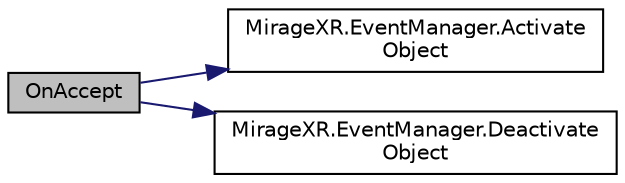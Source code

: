 digraph "OnAccept"
{
 // INTERACTIVE_SVG=YES
 // LATEX_PDF_SIZE
  edge [fontname="Helvetica",fontsize="10",labelfontname="Helvetica",labelfontsize="10"];
  node [fontname="Helvetica",fontsize="10",shape=record];
  rankdir="LR";
  Node1 [label="OnAccept",height=0.2,width=0.4,color="black", fillcolor="grey75", style="filled", fontcolor="black",tooltip=" "];
  Node1 -> Node2 [color="midnightblue",fontsize="10",style="solid",fontname="Helvetica"];
  Node2 [label="MirageXR.EventManager.Activate\lObject",height=0.2,width=0.4,color="black", fillcolor="white", style="filled",URL="$class_mirage_x_r_1_1_event_manager.html#a5feafd497e988b74316347be657d4af9",tooltip="Activates an object."];
  Node1 -> Node3 [color="midnightblue",fontsize="10",style="solid",fontname="Helvetica"];
  Node3 [label="MirageXR.EventManager.Deactivate\lObject",height=0.2,width=0.4,color="black", fillcolor="white", style="filled",URL="$class_mirage_x_r_1_1_event_manager.html#a61a64d7deeeae8c8a36eec0f1c49624b",tooltip="Deactivates an object."];
}
